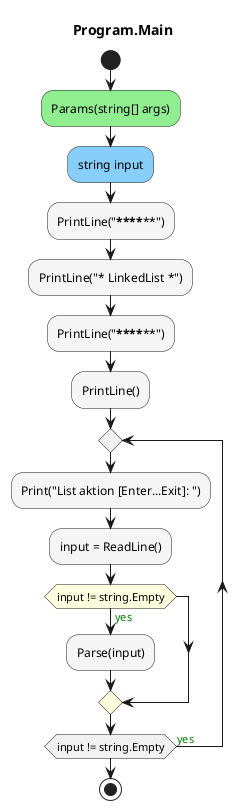 @startuml Program.Main
title Program.Main
start
#LightGreen:Params(string[] args);
#LightSkyBlue:string input;
#WhiteSmoke:PrintLine("**********************");
#WhiteSmoke:PrintLine("* LinkedList *");
#WhiteSmoke:PrintLine("**********************");
#WhiteSmoke:PrintLine();
repeat
  #WhiteSmoke:Print("List aktion [Enter...Exit]: ");
  #WhiteSmoke:input = ReadLine();
  #LightYellow:if (input != string.Empty) then (<color:green>yes)
    #WhiteSmoke:Parse(input);
  endif
repeat while (input != string.Empty) is (<color:green>yes)
stop
@enduml
